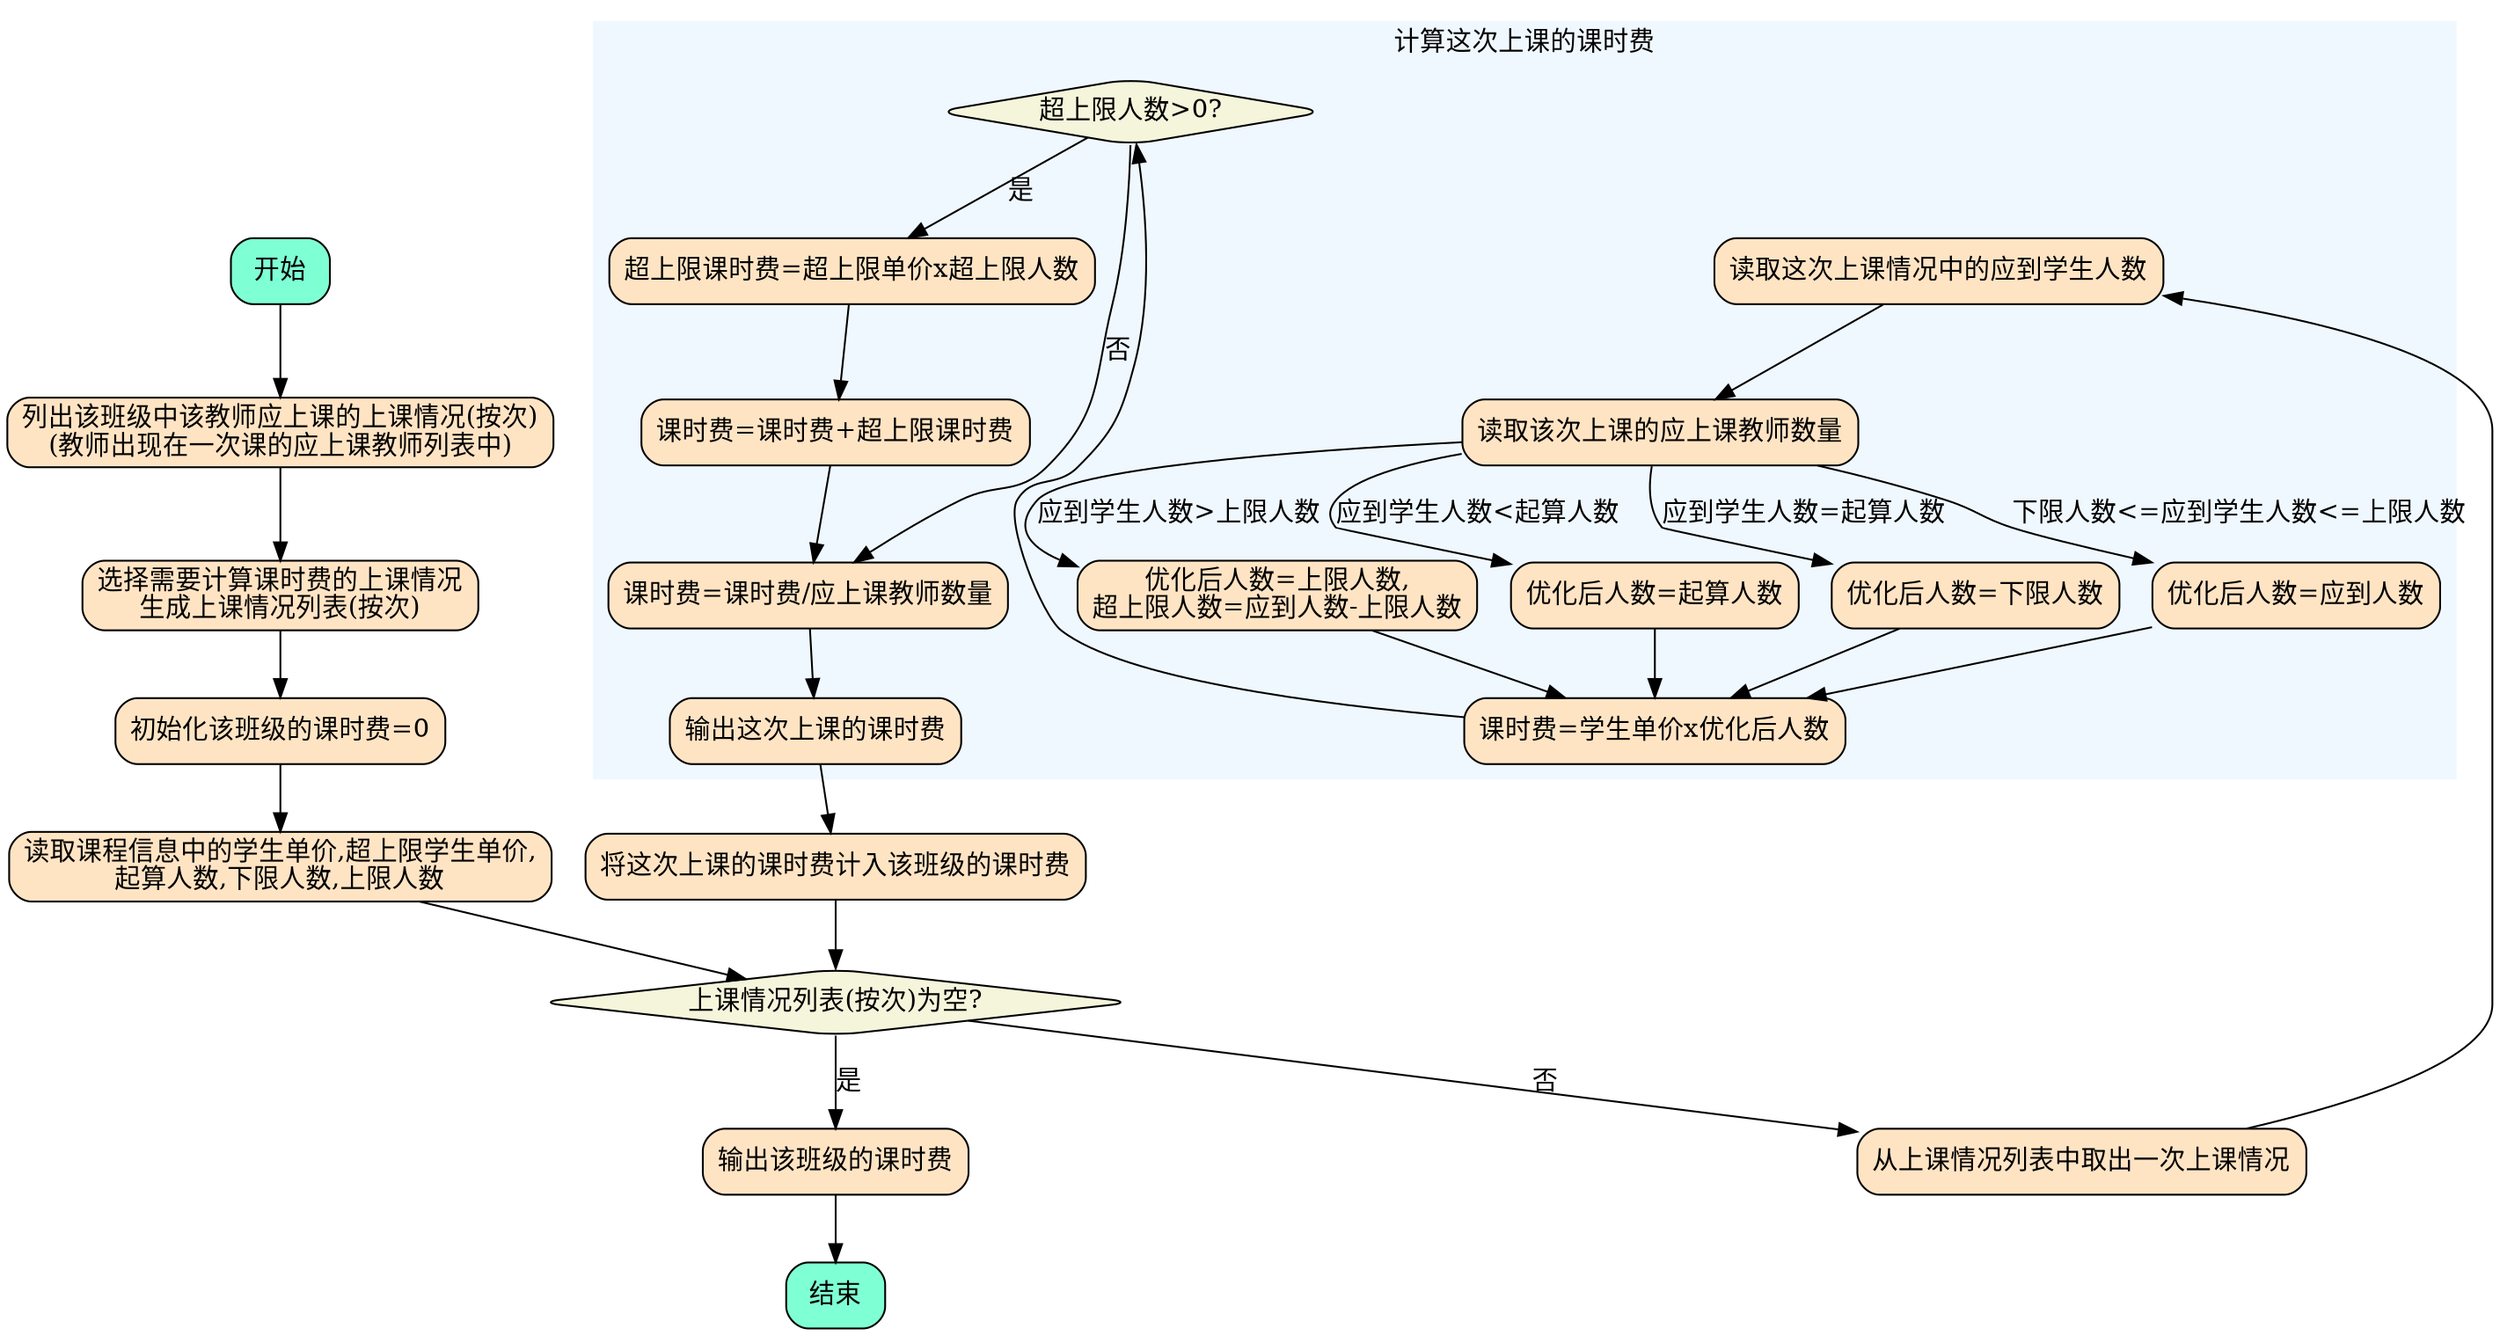 digraph {
    node [shape="box", style="rounded,filled", fillcolor="aquamarine"]
        start[label="开始"];
        end[label="结束"];

    node [shape="box", style="rounded,filled", fillcolor="bisque"]
        s1[label="列出该班级中该教师应上课的上课情况(按次)\n(教师出现在一次课的应上课教师列表中)"];
        s2[label="选择需要计算课时费的上课情况\n生成上课情况列表(按次)"];
        s3[label="初始化该班级的课时费=0"];
        s4[label="读取课程信息中的学生单价,超上限学生单价,\n起算人数,下限人数,上限人数"];
        s_c1_y1[label="输出该班级的课时费"];
        s_c1_n1[label="从上课情况列表中取出一次上课情况"];
        s_c1_n2[label="将这次上课的课时费计入该班级的课时费"];
    
    node [shape="diamond", style="rounded,filled", fillcolor="beige"]
        c1[label="上课情况列表(按次)为空?"];

    subgraph cluster1 {
        label="计算这次上课的课时费";
        style="filled";
        color="aliceblue";

        node [shape="box", style="rounded,filled", fillcolor="bisque"]
            sub1_s1[label="读取这次上课情况中的应到学生人数"];
            sub1_s2[label="读取该次上课的应上课教师数量"];
            sub1_s3_a[label="优化后人数=起算人数"];
            sub1_s3_b[label="优化后人数=下限人数"];
            sub1_s3_c[label="优化后人数=应到人数"];
            sub1_s3_d[label="优化后人数=上限人数,\n超上限人数=应到人数-上限人数"];
            sub1_s4[label="课时费=学生单价x优化后人数"];
            sub1_c1_y1[label="超上限课时费=超上限单价x超上限人数"];
            sub1_c1_y2[label="课时费=课时费+超上限课时费"];
            sub1_s5[label="课时费=课时费/应上课教师数量"];
            sub1_s6[label="输出这次上课的课时费"];
        
        node [shape="diamond", style="rounded,filled", fillcolor="beige"]
            sub1_c1[label="超上限人数>0?"];

        sub1_s1 -> sub1_s2;
        sub1_s2 -> sub1_s3_a[label="应到学生人数<起算人数"];
        sub1_s2 -> sub1_s3_b[label="应到学生人数=起算人数"];
        sub1_s2 -> sub1_s3_c[label="下限人数<=应到学生人数<=上限人数"];
        sub1_s2 -> sub1_s3_d[label="应到学生人数>上限人数"];
        sub1_s3_a -> sub1_s4;
        sub1_s3_b -> sub1_s4;
        sub1_s3_c -> sub1_s4;
        sub1_s3_d -> sub1_s4;

        sub1_s4 -> sub1_c1;
        sub1_c1 -> sub1_c1_y1[label="是"];
        sub1_c1 -> sub1_s5[label="否"];

        sub1_c1_y1 -> sub1_c1_y2 -> sub1_s5
        sub1_s5 -> sub1_s6;

        {rank=same sub1_s3_a sub1_s3_b sub1_s3_c sub1_s3_d}
        {rank=max sub1_s4}
    }
    start -> s1 -> s2 -> s3 -> s4 -> c1;

    c1 -> s_c1_y1[label="是"];
    c1 -> s_c1_n1[label="否"];

    s_c1_y1 -> end;
    s_c1_n1 -> sub1_s1;

    sub1_s6 -> s_c1_n2;
    s_c1_n2 -> c1; 
}
